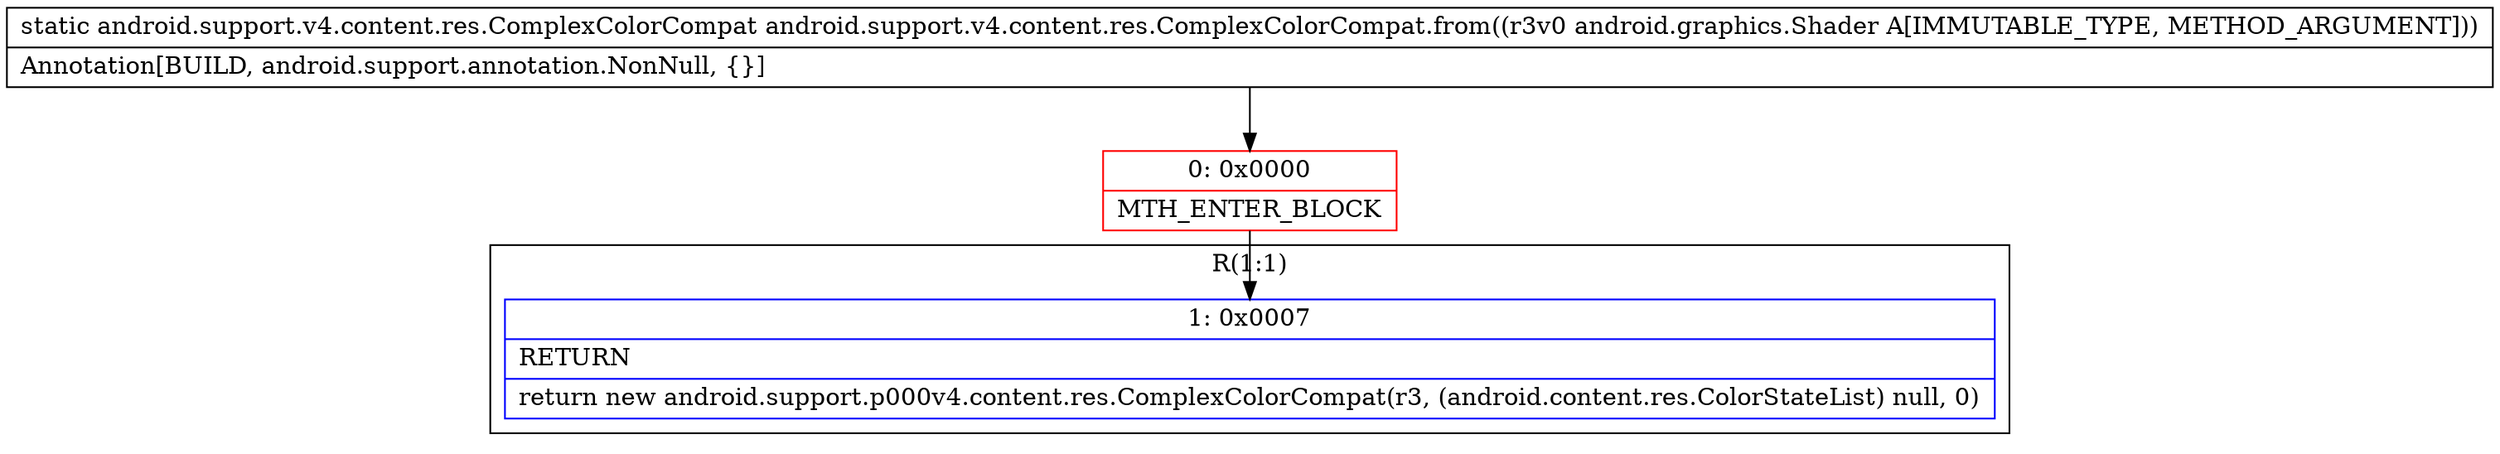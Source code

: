 digraph "CFG forandroid.support.v4.content.res.ComplexColorCompat.from(Landroid\/graphics\/Shader;)Landroid\/support\/v4\/content\/res\/ComplexColorCompat;" {
subgraph cluster_Region_1796846521 {
label = "R(1:1)";
node [shape=record,color=blue];
Node_1 [shape=record,label="{1\:\ 0x0007|RETURN\l|return new android.support.p000v4.content.res.ComplexColorCompat(r3, (android.content.res.ColorStateList) null, 0)\l}"];
}
Node_0 [shape=record,color=red,label="{0\:\ 0x0000|MTH_ENTER_BLOCK\l}"];
MethodNode[shape=record,label="{static android.support.v4.content.res.ComplexColorCompat android.support.v4.content.res.ComplexColorCompat.from((r3v0 android.graphics.Shader A[IMMUTABLE_TYPE, METHOD_ARGUMENT]))  | Annotation[BUILD, android.support.annotation.NonNull, \{\}]\l}"];
MethodNode -> Node_0;
Node_0 -> Node_1;
}

